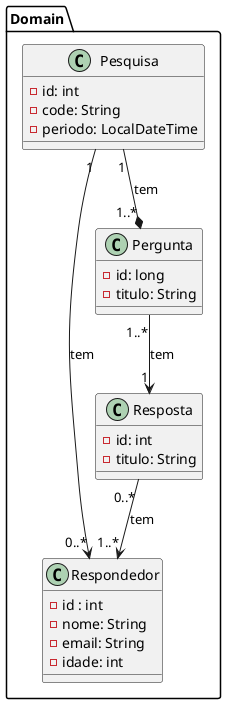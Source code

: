 @startuml
'https://plantuml.com/class-diagram

package Domain {
    class Pesquisa {
        -id: int
        -code: String
        -periodo: LocalDateTime
    }

    class Respondedor {
        -id : int
        -nome: String
        -email: String
        -idade: int
    }

    class Pergunta {
        -id: long
        -titulo: String
    }

    class Resposta {
        -id: int
        -titulo: String
    }

    Pesquisa "1" --* "1..*" Pergunta : tem
    Pesquisa "1" --> "0..*" Respondedor : tem
    Resposta "0..*" --> "1..*" Respondedor : tem
    Pergunta "1..*" --> "1" Resposta : tem
}

@enduml